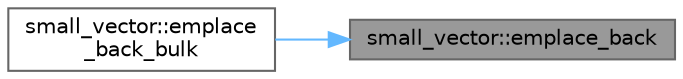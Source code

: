 digraph "small_vector::emplace_back"
{
 // LATEX_PDF_SIZE
  bgcolor="transparent";
  edge [fontname=Helvetica,fontsize=10,labelfontname=Helvetica,labelfontsize=10];
  node [fontname=Helvetica,fontsize=10,shape=box,height=0.2,width=0.4];
  rankdir="RL";
  Node1 [id="Node000001",label="small_vector::emplace_back",height=0.2,width=0.4,color="gray40", fillcolor="grey60", style="filled", fontcolor="black",tooltip=" "];
  Node1 -> Node2 [id="edge1_Node000001_Node000002",dir="back",color="steelblue1",style="solid",tooltip=" "];
  Node2 [id="Node000002",label="small_vector::emplace\l_back_bulk",height=0.2,width=0.4,color="grey40", fillcolor="white", style="filled",URL="$classsmall__vector.html#a3ad6e90b05d115d97ca1e11a404ffb61",tooltip=" "];
}
